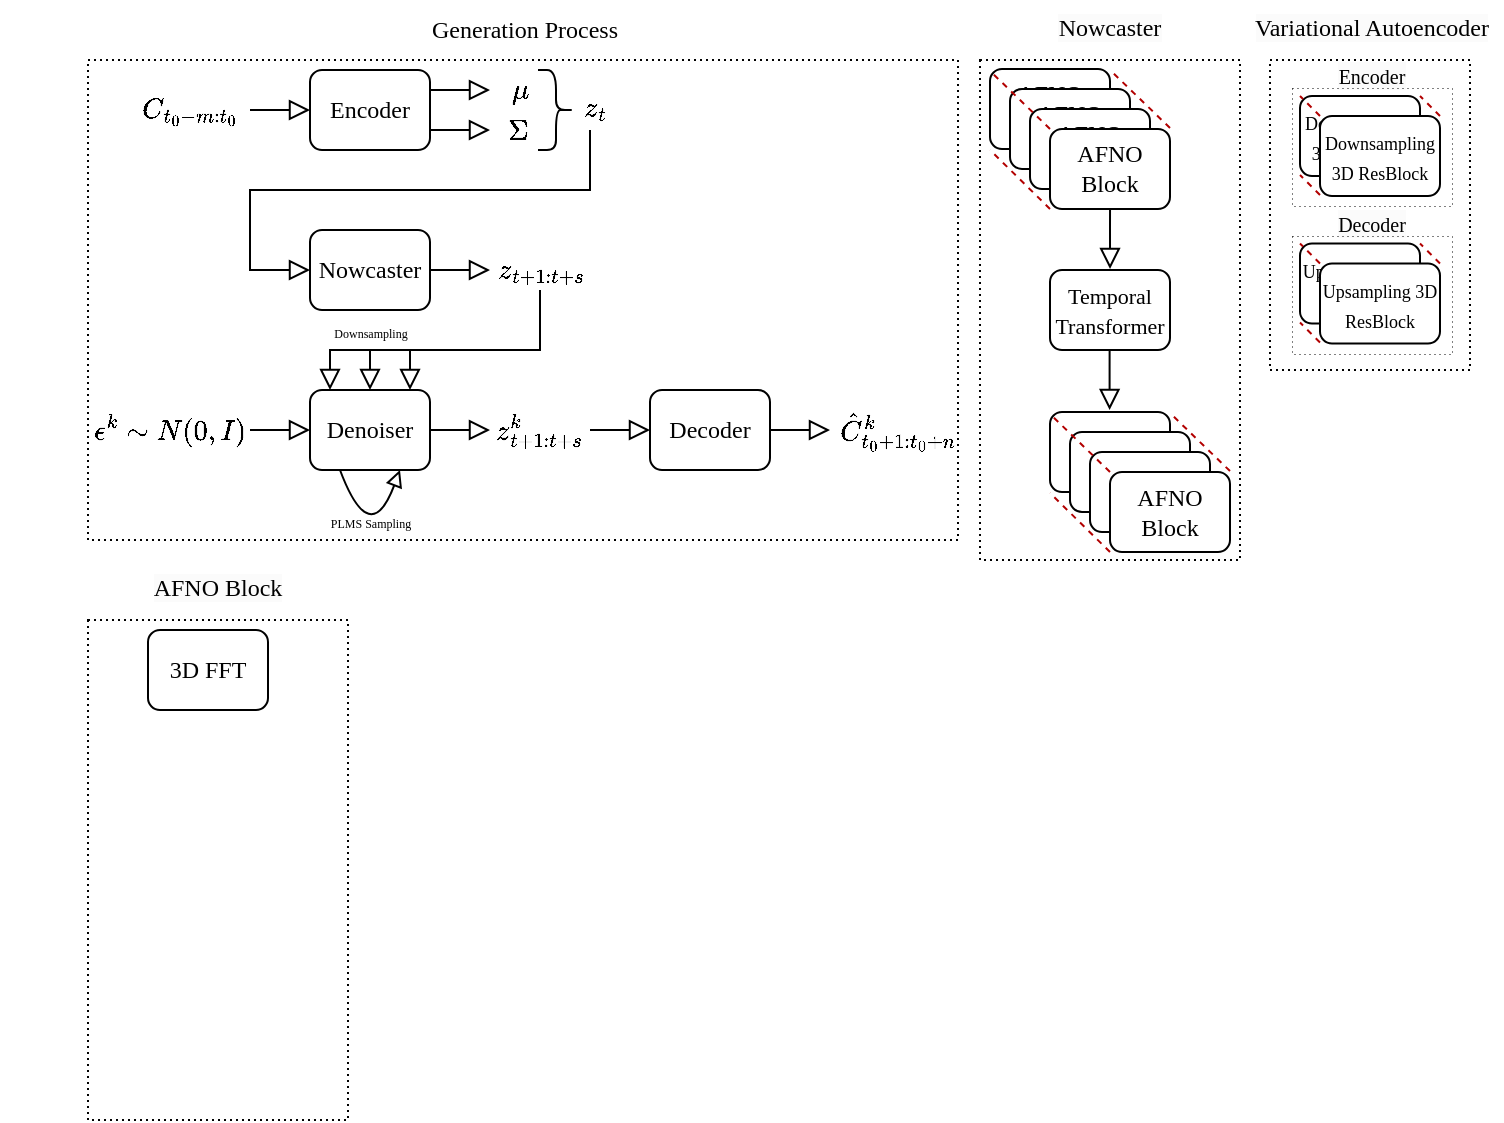 <mxfile version="22.0.4" type="github">
  <diagram id="C5RBs43oDa-KdzZeNtuy" name="Page-1">
    <mxGraphModel dx="1974" dy="658" grid="1" gridSize="10" guides="1" tooltips="1" connect="1" arrows="1" fold="1" page="1" pageScale="1" pageWidth="827" pageHeight="1169" math="1" shadow="0">
      <root>
        <mxCell id="WIyWlLk6GJQsqaUBKTNV-0" />
        <mxCell id="WIyWlLk6GJQsqaUBKTNV-1" parent="WIyWlLk6GJQsqaUBKTNV-0" />
        <mxCell id="aqYyCbA_50fh-Uf4lAGA-56" value="&lt;font style=&quot;border-color: var(--border-color); font-family: &amp;quot;Times New Roman&amp;quot;; font-size: 9px;&quot;&gt;Upsampling 3D ResBloc&lt;/font&gt;&lt;font style=&quot;border-color: var(--border-color); font-family: &amp;quot;Times New Roman&amp;quot;; font-size: 9px;&quot;&gt;k&lt;/font&gt;" style="rounded=1;whiteSpace=wrap;html=1;" vertex="1" parent="WIyWlLk6GJQsqaUBKTNV-1">
          <mxGeometry x="635" y="166.76" width="60" height="40" as="geometry" />
        </mxCell>
        <mxCell id="aqYyCbA_50fh-Uf4lAGA-50" value="&lt;font style=&quot;border-color: var(--border-color); font-family: &amp;quot;Times New Roman&amp;quot;; font-size: 9px;&quot;&gt;Downsampling&lt;br style=&quot;border-color: var(--border-color);&quot;&gt;3D ResBloc&lt;/font&gt;&lt;font style=&quot;border-color: var(--border-color); font-family: &amp;quot;Times New Roman&amp;quot;; font-size: 9px;&quot;&gt;k&lt;/font&gt;" style="rounded=1;whiteSpace=wrap;html=1;" vertex="1" parent="WIyWlLk6GJQsqaUBKTNV-1">
          <mxGeometry x="635" y="93" width="60" height="40" as="geometry" />
        </mxCell>
        <mxCell id="aqYyCbA_50fh-Uf4lAGA-24" value="" style="rounded=0;whiteSpace=wrap;html=1;fillColor=none;dashed=1;dashPattern=1 2;" vertex="1" parent="WIyWlLk6GJQsqaUBKTNV-1">
          <mxGeometry x="475" y="75" width="130" height="250" as="geometry" />
        </mxCell>
        <mxCell id="C5q7l24iI4XxRk2PnPij-22" value="$$z_{t+1:t+s}$$" style="text;html=1;align=center;verticalAlign=middle;resizable=0;points=[];autosize=1;strokeColor=none;fillColor=none;" parent="WIyWlLk6GJQsqaUBKTNV-1" vertex="1">
          <mxGeometry x="200" y="165" width="110" height="30" as="geometry" />
        </mxCell>
        <mxCell id="C5q7l24iI4XxRk2PnPij-26" value="$$\epsilon^{k} \sim N(0, I)$$" style="text;html=1;align=center;verticalAlign=middle;resizable=0;points=[];autosize=1;strokeColor=none;fillColor=none;" parent="WIyWlLk6GJQsqaUBKTNV-1" vertex="1">
          <mxGeometry x="-15" y="245" width="170" height="30" as="geometry" />
        </mxCell>
        <mxCell id="aqYyCbA_50fh-Uf4lAGA-26" value="" style="rounded=0;whiteSpace=wrap;html=1;fillColor=none;dashed=1;dashPattern=1 2;" vertex="1" parent="WIyWlLk6GJQsqaUBKTNV-1">
          <mxGeometry x="29" y="75" width="435" height="240" as="geometry" />
        </mxCell>
        <mxCell id="WIyWlLk6GJQsqaUBKTNV-3" value="&lt;font style=&quot;font-size: 12px;&quot; face=&quot;Times New Roman&quot;&gt;Encoder&lt;/font&gt;" style="rounded=1;whiteSpace=wrap;html=1;fontSize=12;glass=0;strokeWidth=1;shadow=0;" parent="WIyWlLk6GJQsqaUBKTNV-1" vertex="1">
          <mxGeometry x="140" y="80" width="60" height="40" as="geometry" />
        </mxCell>
        <mxCell id="C5q7l24iI4XxRk2PnPij-5" value="$$\mu$$" style="text;html=1;align=center;verticalAlign=middle;resizable=0;points=[];autosize=1;strokeColor=none;fillColor=none;" parent="WIyWlLk6GJQsqaUBKTNV-1" vertex="1">
          <mxGeometry x="210" y="75" width="70" height="30" as="geometry" />
        </mxCell>
        <mxCell id="C5q7l24iI4XxRk2PnPij-6" value="$$\Sigma$$" style="text;html=1;align=center;verticalAlign=middle;resizable=0;points=[];autosize=1;strokeColor=none;fillColor=none;" parent="WIyWlLk6GJQsqaUBKTNV-1" vertex="1">
          <mxGeometry x="199" y="95" width="90" height="30" as="geometry" />
        </mxCell>
        <mxCell id="C5q7l24iI4XxRk2PnPij-8" value="" style="shape=curlyBracket;whiteSpace=wrap;html=1;rounded=1;flipH=1;labelPosition=right;verticalLabelPosition=middle;align=left;verticalAlign=middle;rotation=90;size=0.5;direction=south;" parent="WIyWlLk6GJQsqaUBKTNV-1" vertex="1">
          <mxGeometry x="243" y="91" width="40" height="18" as="geometry" />
        </mxCell>
        <mxCell id="C5q7l24iI4XxRk2PnPij-10" value="$$z_{t}$$" style="text;html=1;align=center;verticalAlign=middle;resizable=0;points=[];autosize=1;strokeColor=none;fillColor=none;" parent="WIyWlLk6GJQsqaUBKTNV-1" vertex="1">
          <mxGeometry x="247" y="84.48" width="70" height="30" as="geometry" />
        </mxCell>
        <mxCell id="C5q7l24iI4XxRk2PnPij-12" value="&lt;font style=&quot;font-size: 12px;&quot; face=&quot;Times New Roman&quot;&gt;Decoder&lt;/font&gt;" style="rounded=1;whiteSpace=wrap;html=1;fontSize=12;glass=0;strokeWidth=1;shadow=0;" parent="WIyWlLk6GJQsqaUBKTNV-1" vertex="1">
          <mxGeometry x="310" y="240" width="60" height="40" as="geometry" />
        </mxCell>
        <mxCell id="C5q7l24iI4XxRk2PnPij-13" value="$$C_{t_{0}-m:t_{0}}$$" style="text;html=1;align=center;verticalAlign=middle;resizable=0;points=[];autosize=1;strokeColor=none;fillColor=none;" parent="WIyWlLk6GJQsqaUBKTNV-1" vertex="1">
          <mxGeometry x="10" y="85" width="140" height="30" as="geometry" />
        </mxCell>
        <mxCell id="C5q7l24iI4XxRk2PnPij-15" value="" style="rounded=0;html=1;jettySize=auto;orthogonalLoop=1;fontSize=11;endArrow=block;endFill=0;endSize=8;strokeWidth=1;shadow=0;labelBackgroundColor=none;edgeStyle=orthogonalEdgeStyle;exitX=1;exitY=0.25;exitDx=0;exitDy=0;" parent="WIyWlLk6GJQsqaUBKTNV-1" edge="1">
          <mxGeometry relative="1" as="geometry">
            <mxPoint x="110" y="100" as="sourcePoint" />
            <mxPoint x="140" y="100" as="targetPoint" />
            <Array as="points">
              <mxPoint x="120" y="99.91" />
              <mxPoint x="120" y="99.91" />
            </Array>
          </mxGeometry>
        </mxCell>
        <mxCell id="C5q7l24iI4XxRk2PnPij-17" value="" style="edgeStyle=segmentEdgeStyle;endArrow=block;html=1;curved=0;rounded=0;endSize=8;startSize=8;endFill=0;" parent="WIyWlLk6GJQsqaUBKTNV-1" edge="1">
          <mxGeometry width="50" height="50" relative="1" as="geometry">
            <mxPoint x="280" y="110" as="sourcePoint" />
            <mxPoint x="140" y="180" as="targetPoint" />
            <Array as="points">
              <mxPoint x="280" y="140" />
              <mxPoint x="110" y="140" />
              <mxPoint x="110" y="180" />
            </Array>
          </mxGeometry>
        </mxCell>
        <mxCell id="C5q7l24iI4XxRk2PnPij-18" value="&lt;font style=&quot;font-size: 12px;&quot; face=&quot;Times New Roman&quot;&gt;Nowcaster&lt;/font&gt;" style="rounded=1;whiteSpace=wrap;html=1;fontSize=12;glass=0;strokeWidth=1;shadow=0;" parent="WIyWlLk6GJQsqaUBKTNV-1" vertex="1">
          <mxGeometry x="140" y="160" width="60" height="40" as="geometry" />
        </mxCell>
        <mxCell id="C5q7l24iI4XxRk2PnPij-19" value="" style="rounded=0;html=1;jettySize=auto;orthogonalLoop=1;fontSize=11;endArrow=block;endFill=0;endSize=8;strokeWidth=1;shadow=0;labelBackgroundColor=none;edgeStyle=orthogonalEdgeStyle;exitX=1;exitY=0.25;exitDx=0;exitDy=0;" parent="WIyWlLk6GJQsqaUBKTNV-1" edge="1">
          <mxGeometry relative="1" as="geometry">
            <mxPoint x="200" y="90" as="sourcePoint" />
            <mxPoint x="230" y="90" as="targetPoint" />
            <Array as="points">
              <mxPoint x="209" y="90.01" />
              <mxPoint x="209" y="90.01" />
            </Array>
          </mxGeometry>
        </mxCell>
        <mxCell id="C5q7l24iI4XxRk2PnPij-20" value="" style="rounded=0;html=1;jettySize=auto;orthogonalLoop=1;fontSize=11;endArrow=block;endFill=0;endSize=8;strokeWidth=1;shadow=0;labelBackgroundColor=none;edgeStyle=orthogonalEdgeStyle;exitX=1;exitY=0.25;exitDx=0;exitDy=0;" parent="WIyWlLk6GJQsqaUBKTNV-1" edge="1">
          <mxGeometry relative="1" as="geometry">
            <mxPoint x="200" y="110" as="sourcePoint" />
            <mxPoint x="230" y="110" as="targetPoint" />
            <Array as="points">
              <mxPoint x="209" y="109.75" />
              <mxPoint x="209" y="109.75" />
            </Array>
          </mxGeometry>
        </mxCell>
        <mxCell id="C5q7l24iI4XxRk2PnPij-21" value="" style="rounded=0;html=1;jettySize=auto;orthogonalLoop=1;fontSize=11;endArrow=block;endFill=0;endSize=8;strokeWidth=1;shadow=0;labelBackgroundColor=none;edgeStyle=orthogonalEdgeStyle;exitX=1;exitY=0.25;exitDx=0;exitDy=0;" parent="WIyWlLk6GJQsqaUBKTNV-1" edge="1">
          <mxGeometry relative="1" as="geometry">
            <mxPoint x="200" y="180" as="sourcePoint" />
            <mxPoint x="230" y="180" as="targetPoint" />
            <Array as="points">
              <mxPoint x="209" y="179.75" />
              <mxPoint x="209" y="179.75" />
            </Array>
          </mxGeometry>
        </mxCell>
        <mxCell id="C5q7l24iI4XxRk2PnPij-23" value="" style="edgeStyle=segmentEdgeStyle;endArrow=block;html=1;curved=0;rounded=0;endSize=8;startSize=8;endFill=0;" parent="WIyWlLk6GJQsqaUBKTNV-1" target="C5q7l24iI4XxRk2PnPij-24" edge="1">
          <mxGeometry width="50" height="50" relative="1" as="geometry">
            <mxPoint x="255" y="190" as="sourcePoint" />
            <mxPoint x="140" y="260" as="targetPoint" />
            <Array as="points">
              <mxPoint x="255" y="220" />
              <mxPoint x="150" y="220" />
            </Array>
          </mxGeometry>
        </mxCell>
        <mxCell id="C5q7l24iI4XxRk2PnPij-24" value="&lt;font style=&quot;font-size: 12px;&quot; face=&quot;Times New Roman&quot;&gt;Denoiser&lt;/font&gt;" style="rounded=1;whiteSpace=wrap;html=1;fontSize=12;glass=0;strokeWidth=1;shadow=0;" parent="WIyWlLk6GJQsqaUBKTNV-1" vertex="1">
          <mxGeometry x="140" y="240" width="60" height="40" as="geometry" />
        </mxCell>
        <mxCell id="C5q7l24iI4XxRk2PnPij-25" value="" style="rounded=0;html=1;jettySize=auto;orthogonalLoop=1;fontSize=11;endArrow=block;endFill=0;endSize=8;strokeWidth=1;shadow=0;labelBackgroundColor=none;edgeStyle=orthogonalEdgeStyle;exitX=1;exitY=0.25;exitDx=0;exitDy=0;entryX=0;entryY=0.5;entryDx=0;entryDy=0;" parent="WIyWlLk6GJQsqaUBKTNV-1" edge="1" target="C5q7l24iI4XxRk2PnPij-24">
          <mxGeometry relative="1" as="geometry">
            <mxPoint x="110" y="260" as="sourcePoint" />
            <mxPoint x="139" y="260" as="targetPoint" />
            <Array as="points" />
          </mxGeometry>
        </mxCell>
        <mxCell id="C5q7l24iI4XxRk2PnPij-27" value="$$z^{k}_{t+1:t+s}$$" style="text;html=1;align=center;verticalAlign=middle;resizable=0;points=[];autosize=1;strokeColor=none;fillColor=none;" parent="WIyWlLk6GJQsqaUBKTNV-1" vertex="1">
          <mxGeometry x="189" y="245" width="130" height="30" as="geometry" />
        </mxCell>
        <mxCell id="C5q7l24iI4XxRk2PnPij-29" value="" style="rounded=0;html=1;jettySize=auto;orthogonalLoop=1;fontSize=11;endArrow=block;endFill=0;endSize=8;strokeWidth=1;shadow=0;labelBackgroundColor=none;edgeStyle=orthogonalEdgeStyle;exitX=1;exitY=0.25;exitDx=0;exitDy=0;" parent="WIyWlLk6GJQsqaUBKTNV-1" edge="1">
          <mxGeometry relative="1" as="geometry">
            <mxPoint x="200" y="260" as="sourcePoint" />
            <mxPoint x="230" y="260" as="targetPoint" />
            <Array as="points">
              <mxPoint x="209" y="259.91" />
              <mxPoint x="209" y="259.91" />
            </Array>
          </mxGeometry>
        </mxCell>
        <mxCell id="C5q7l24iI4XxRk2PnPij-31" value="" style="curved=1;endArrow=block;html=1;rounded=0;exitX=0.25;exitY=1;exitDx=0;exitDy=0;entryX=0.75;entryY=1;entryDx=0;entryDy=0;endFill=0;" parent="WIyWlLk6GJQsqaUBKTNV-1" source="C5q7l24iI4XxRk2PnPij-24" target="C5q7l24iI4XxRk2PnPij-24" edge="1">
          <mxGeometry width="50" height="50" relative="1" as="geometry">
            <mxPoint x="144" y="280" as="sourcePoint" />
            <mxPoint x="194" y="280" as="targetPoint" />
            <Array as="points">
              <mxPoint x="170" y="320" />
            </Array>
          </mxGeometry>
        </mxCell>
        <mxCell id="C5q7l24iI4XxRk2PnPij-32" value="" style="rounded=0;html=1;jettySize=auto;orthogonalLoop=1;fontSize=11;endArrow=block;endFill=0;endSize=8;strokeWidth=1;shadow=0;labelBackgroundColor=none;edgeStyle=orthogonalEdgeStyle;exitX=1;exitY=0.25;exitDx=0;exitDy=0;" parent="WIyWlLk6GJQsqaUBKTNV-1" edge="1">
          <mxGeometry relative="1" as="geometry">
            <mxPoint x="280" y="260" as="sourcePoint" />
            <mxPoint x="310" y="260" as="targetPoint" />
            <Array as="points">
              <mxPoint x="290" y="259.91" />
              <mxPoint x="290" y="259.91" />
            </Array>
          </mxGeometry>
        </mxCell>
        <mxCell id="C5q7l24iI4XxRk2PnPij-33" value="" style="rounded=0;html=1;jettySize=auto;orthogonalLoop=1;fontSize=11;endArrow=block;endFill=0;endSize=8;strokeWidth=1;shadow=0;labelBackgroundColor=none;edgeStyle=orthogonalEdgeStyle;exitX=1;exitY=0.25;exitDx=0;exitDy=0;" parent="WIyWlLk6GJQsqaUBKTNV-1" edge="1">
          <mxGeometry relative="1" as="geometry">
            <mxPoint x="370" y="260" as="sourcePoint" />
            <mxPoint x="400" y="260" as="targetPoint" />
            <Array as="points">
              <mxPoint x="380" y="259.91" />
              <mxPoint x="380" y="259.91" />
            </Array>
          </mxGeometry>
        </mxCell>
        <mxCell id="C5q7l24iI4XxRk2PnPij-34" value="$$\hat{C}^{k}_{t_{0}+1:t_{0}+n}$$" style="text;html=1;align=center;verticalAlign=middle;resizable=0;points=[];autosize=1;strokeColor=none;fillColor=none;" parent="WIyWlLk6GJQsqaUBKTNV-1" vertex="1">
          <mxGeometry x="334" y="245" width="200" height="30" as="geometry" />
        </mxCell>
        <mxCell id="aqYyCbA_50fh-Uf4lAGA-0" value="&lt;font style=&quot;font-size: 6px;&quot; face=&quot;Times New Roman&quot;&gt;PLMS Sampling&lt;/font&gt;" style="text;html=1;align=center;verticalAlign=middle;resizable=0;points=[];autosize=1;strokeColor=none;fillColor=none;" vertex="1" parent="WIyWlLk6GJQsqaUBKTNV-1">
          <mxGeometry x="140" y="290" width="60" height="30" as="geometry" />
        </mxCell>
        <mxCell id="aqYyCbA_50fh-Uf4lAGA-1" value="&lt;font face=&quot;Times New Roman&quot;&gt;AFNO&lt;br&gt;Block&lt;/font&gt;" style="rounded=1;whiteSpace=wrap;html=1;" vertex="1" parent="WIyWlLk6GJQsqaUBKTNV-1">
          <mxGeometry x="480" y="79.48" width="60" height="40" as="geometry" />
        </mxCell>
        <mxCell id="aqYyCbA_50fh-Uf4lAGA-2" value="&lt;font face=&quot;Times New Roman&quot;&gt;AFNO&lt;br&gt;Block&lt;/font&gt;" style="rounded=1;whiteSpace=wrap;html=1;" vertex="1" parent="WIyWlLk6GJQsqaUBKTNV-1">
          <mxGeometry x="490" y="89.48" width="60" height="40" as="geometry" />
        </mxCell>
        <mxCell id="aqYyCbA_50fh-Uf4lAGA-3" value="&lt;font face=&quot;Times New Roman&quot;&gt;AFNO&lt;br&gt;Block&lt;/font&gt;" style="rounded=1;whiteSpace=wrap;html=1;" vertex="1" parent="WIyWlLk6GJQsqaUBKTNV-1">
          <mxGeometry x="500" y="99.48" width="60" height="40" as="geometry" />
        </mxCell>
        <mxCell id="aqYyCbA_50fh-Uf4lAGA-4" value="&lt;font face=&quot;Times New Roman&quot;&gt;AFNO&lt;br&gt;Block&lt;/font&gt;" style="rounded=1;whiteSpace=wrap;html=1;" vertex="1" parent="WIyWlLk6GJQsqaUBKTNV-1">
          <mxGeometry x="510" y="109.48" width="60" height="40" as="geometry" />
        </mxCell>
        <mxCell id="aqYyCbA_50fh-Uf4lAGA-7" value="" style="endArrow=none;dashed=1;html=1;rounded=0;exitX=0;exitY=1;exitDx=0;exitDy=0;fillColor=#e51400;strokeColor=#B20000;" edge="1" parent="WIyWlLk6GJQsqaUBKTNV-1" source="aqYyCbA_50fh-Uf4lAGA-4">
          <mxGeometry width="50" height="50" relative="1" as="geometry">
            <mxPoint x="510" y="140" as="sourcePoint" />
            <mxPoint x="480" y="120" as="targetPoint" />
          </mxGeometry>
        </mxCell>
        <mxCell id="aqYyCbA_50fh-Uf4lAGA-9" value="" style="endArrow=none;dashed=1;html=1;rounded=0;exitX=0;exitY=1;exitDx=0;exitDy=0;fillColor=#e51400;strokeColor=#B20000;" edge="1" parent="WIyWlLk6GJQsqaUBKTNV-1">
          <mxGeometry width="50" height="50" relative="1" as="geometry">
            <mxPoint x="510" y="109.48" as="sourcePoint" />
            <mxPoint x="480" y="80.48" as="targetPoint" />
          </mxGeometry>
        </mxCell>
        <mxCell id="aqYyCbA_50fh-Uf4lAGA-10" value="" style="endArrow=none;dashed=1;html=1;rounded=0;exitX=0;exitY=1;exitDx=0;exitDy=0;fillColor=#e51400;strokeColor=#B20000;" edge="1" parent="WIyWlLk6GJQsqaUBKTNV-1">
          <mxGeometry width="50" height="50" relative="1" as="geometry">
            <mxPoint x="570" y="109.0" as="sourcePoint" />
            <mxPoint x="540" y="80.0" as="targetPoint" />
          </mxGeometry>
        </mxCell>
        <mxCell id="aqYyCbA_50fh-Uf4lAGA-11" value="&lt;font style=&quot;font-size: 11px;&quot; face=&quot;Times New Roman&quot;&gt;Temporal&lt;br&gt;Transformer&lt;/font&gt;" style="rounded=1;whiteSpace=wrap;html=1;" vertex="1" parent="WIyWlLk6GJQsqaUBKTNV-1">
          <mxGeometry x="510" y="180" width="60" height="40" as="geometry" />
        </mxCell>
        <mxCell id="aqYyCbA_50fh-Uf4lAGA-12" value="&lt;font face=&quot;Times New Roman&quot;&gt;AFNO&lt;br&gt;Block&lt;/font&gt;" style="rounded=1;whiteSpace=wrap;html=1;" vertex="1" parent="WIyWlLk6GJQsqaUBKTNV-1">
          <mxGeometry x="510" y="251" width="60" height="40" as="geometry" />
        </mxCell>
        <mxCell id="aqYyCbA_50fh-Uf4lAGA-13" value="&lt;font face=&quot;Times New Roman&quot;&gt;AFNO&lt;br&gt;Block&lt;/font&gt;" style="rounded=1;whiteSpace=wrap;html=1;" vertex="1" parent="WIyWlLk6GJQsqaUBKTNV-1">
          <mxGeometry x="520" y="261" width="60" height="40" as="geometry" />
        </mxCell>
        <mxCell id="aqYyCbA_50fh-Uf4lAGA-14" value="&lt;font face=&quot;Times New Roman&quot;&gt;AFNO&lt;br&gt;Block&lt;/font&gt;" style="rounded=1;whiteSpace=wrap;html=1;" vertex="1" parent="WIyWlLk6GJQsqaUBKTNV-1">
          <mxGeometry x="530" y="271" width="60" height="40" as="geometry" />
        </mxCell>
        <mxCell id="aqYyCbA_50fh-Uf4lAGA-15" value="&lt;font face=&quot;Times New Roman&quot;&gt;AFNO&lt;br&gt;Block&lt;/font&gt;" style="rounded=1;whiteSpace=wrap;html=1;" vertex="1" parent="WIyWlLk6GJQsqaUBKTNV-1">
          <mxGeometry x="540" y="281" width="60" height="40" as="geometry" />
        </mxCell>
        <mxCell id="aqYyCbA_50fh-Uf4lAGA-16" value="" style="endArrow=none;dashed=1;html=1;rounded=0;exitX=0;exitY=1;exitDx=0;exitDy=0;fillColor=#e51400;strokeColor=#B20000;" edge="1" parent="WIyWlLk6GJQsqaUBKTNV-1" source="aqYyCbA_50fh-Uf4lAGA-15">
          <mxGeometry width="50" height="50" relative="1" as="geometry">
            <mxPoint x="540" y="311.52" as="sourcePoint" />
            <mxPoint x="510" y="291.52" as="targetPoint" />
          </mxGeometry>
        </mxCell>
        <mxCell id="aqYyCbA_50fh-Uf4lAGA-17" value="" style="endArrow=none;dashed=1;html=1;rounded=0;exitX=0;exitY=1;exitDx=0;exitDy=0;fillColor=#e51400;strokeColor=#B20000;" edge="1" parent="WIyWlLk6GJQsqaUBKTNV-1">
          <mxGeometry width="50" height="50" relative="1" as="geometry">
            <mxPoint x="540" y="281" as="sourcePoint" />
            <mxPoint x="510" y="252" as="targetPoint" />
          </mxGeometry>
        </mxCell>
        <mxCell id="aqYyCbA_50fh-Uf4lAGA-18" value="" style="endArrow=none;dashed=1;html=1;rounded=0;exitX=0;exitY=1;exitDx=0;exitDy=0;fillColor=#e51400;strokeColor=#B20000;" edge="1" parent="WIyWlLk6GJQsqaUBKTNV-1">
          <mxGeometry width="50" height="50" relative="1" as="geometry">
            <mxPoint x="600" y="280.52" as="sourcePoint" />
            <mxPoint x="570" y="251.52" as="targetPoint" />
          </mxGeometry>
        </mxCell>
        <mxCell id="aqYyCbA_50fh-Uf4lAGA-22" value="" style="rounded=0;html=1;jettySize=auto;orthogonalLoop=1;fontSize=11;endArrow=block;endFill=0;endSize=8;strokeWidth=1;shadow=0;labelBackgroundColor=none;edgeStyle=orthogonalEdgeStyle;" edge="1" parent="WIyWlLk6GJQsqaUBKTNV-1">
          <mxGeometry relative="1" as="geometry">
            <mxPoint x="540.02" y="149.48" as="sourcePoint" />
            <mxPoint x="540.02" y="179.48" as="targetPoint" />
            <Array as="points">
              <mxPoint x="540.02" y="159.48" />
              <mxPoint x="540.02" y="159.48" />
            </Array>
          </mxGeometry>
        </mxCell>
        <mxCell id="aqYyCbA_50fh-Uf4lAGA-23" value="" style="rounded=0;html=1;jettySize=auto;orthogonalLoop=1;fontSize=11;endArrow=block;endFill=0;endSize=8;strokeWidth=1;shadow=0;labelBackgroundColor=none;edgeStyle=orthogonalEdgeStyle;" edge="1" parent="WIyWlLk6GJQsqaUBKTNV-1">
          <mxGeometry relative="1" as="geometry">
            <mxPoint x="539.81" y="220" as="sourcePoint" />
            <mxPoint x="539.81" y="250" as="targetPoint" />
            <Array as="points">
              <mxPoint x="539.81" y="230" />
              <mxPoint x="539.81" y="230" />
            </Array>
          </mxGeometry>
        </mxCell>
        <mxCell id="aqYyCbA_50fh-Uf4lAGA-25" value="&lt;span style=&quot;color: rgb(0, 0, 0); font-family: &amp;quot;Times New Roman&amp;quot;; font-size: 12px; font-style: normal; font-variant-ligatures: normal; font-variant-caps: normal; font-weight: 400; letter-spacing: normal; orphans: 2; text-indent: 0px; text-transform: none; widows: 2; word-spacing: 0px; -webkit-text-stroke-width: 0px; background-color: rgb(251, 251, 251); text-decoration-thickness: initial; text-decoration-style: initial; text-decoration-color: initial; float: none; display: inline !important;&quot;&gt;Nowcaster&lt;/span&gt;" style="text;whiteSpace=wrap;html=1;align=center;" vertex="1" parent="WIyWlLk6GJQsqaUBKTNV-1">
          <mxGeometry x="505" y="45" width="70" height="30" as="geometry" />
        </mxCell>
        <mxCell id="aqYyCbA_50fh-Uf4lAGA-27" value="&lt;font face=&quot;Times New Roman&quot;&gt;Generation Process&lt;/font&gt;" style="text;html=1;align=center;verticalAlign=middle;resizable=0;points=[];autosize=1;strokeColor=none;fillColor=none;" vertex="1" parent="WIyWlLk6GJQsqaUBKTNV-1">
          <mxGeometry x="186.5" y="45" width="120" height="30" as="geometry" />
        </mxCell>
        <mxCell id="aqYyCbA_50fh-Uf4lAGA-28" value="" style="rounded=0;html=1;jettySize=auto;orthogonalLoop=1;fontSize=11;endArrow=block;endFill=0;endSize=8;strokeWidth=1;shadow=0;labelBackgroundColor=none;edgeStyle=orthogonalEdgeStyle;entryX=0.5;entryY=0;entryDx=0;entryDy=0;" edge="1" parent="WIyWlLk6GJQsqaUBKTNV-1">
          <mxGeometry relative="1" as="geometry">
            <mxPoint x="170" y="220" as="sourcePoint" />
            <mxPoint x="170" y="240" as="targetPoint" />
            <Array as="points">
              <mxPoint x="170" y="230" />
            </Array>
          </mxGeometry>
        </mxCell>
        <mxCell id="aqYyCbA_50fh-Uf4lAGA-29" value="" style="rounded=0;html=1;jettySize=auto;orthogonalLoop=1;fontSize=11;endArrow=block;endFill=0;endSize=8;strokeWidth=1;shadow=0;labelBackgroundColor=none;edgeStyle=orthogonalEdgeStyle;entryX=0.5;entryY=0;entryDx=0;entryDy=0;" edge="1" parent="WIyWlLk6GJQsqaUBKTNV-1">
          <mxGeometry relative="1" as="geometry">
            <mxPoint x="190" y="220" as="sourcePoint" />
            <mxPoint x="190" y="240" as="targetPoint" />
            <Array as="points">
              <mxPoint x="190" y="230" />
            </Array>
          </mxGeometry>
        </mxCell>
        <mxCell id="aqYyCbA_50fh-Uf4lAGA-30" value="&lt;font style=&quot;font-size: 6px;&quot; face=&quot;Times New Roman&quot;&gt;Downsampling&lt;/font&gt;" style="text;html=1;align=center;verticalAlign=middle;resizable=0;points=[];autosize=1;strokeColor=none;fillColor=none;" vertex="1" parent="WIyWlLk6GJQsqaUBKTNV-1">
          <mxGeometry x="140" y="195" width="60" height="30" as="geometry" />
        </mxCell>
        <mxCell id="aqYyCbA_50fh-Uf4lAGA-36" value="" style="endArrow=none;dashed=1;html=1;rounded=0;fillColor=#e51400;strokeColor=#B20000;" edge="1" parent="WIyWlLk6GJQsqaUBKTNV-1">
          <mxGeometry width="50" height="50" relative="1" as="geometry">
            <mxPoint x="645" y="103" as="sourcePoint" />
            <mxPoint x="635" y="93" as="targetPoint" />
          </mxGeometry>
        </mxCell>
        <mxCell id="aqYyCbA_50fh-Uf4lAGA-49" value="&lt;span style=&quot;color: rgb(0, 0, 0); font-family: &amp;quot;Times New Roman&amp;quot;; font-size: 12px; font-style: normal; font-variant-ligatures: normal; font-variant-caps: normal; font-weight: 400; letter-spacing: normal; orphans: 2; text-indent: 0px; text-transform: none; widows: 2; word-spacing: 0px; -webkit-text-stroke-width: 0px; background-color: rgb(251, 251, 251); text-decoration-thickness: initial; text-decoration-style: initial; text-decoration-color: initial; float: none; display: inline !important;&quot;&gt;Variational Autoencoder&lt;/span&gt;" style="text;whiteSpace=wrap;html=1;align=center;" vertex="1" parent="WIyWlLk6GJQsqaUBKTNV-1">
          <mxGeometry x="606" y="45" width="130" height="30" as="geometry" />
        </mxCell>
        <mxCell id="aqYyCbA_50fh-Uf4lAGA-52" value="" style="endArrow=none;dashed=1;html=1;rounded=0;fillColor=#e51400;strokeColor=#B20000;" edge="1" parent="WIyWlLk6GJQsqaUBKTNV-1">
          <mxGeometry width="50" height="50" relative="1" as="geometry">
            <mxPoint x="645" y="142.48" as="sourcePoint" />
            <mxPoint x="635" y="132.48" as="targetPoint" />
          </mxGeometry>
        </mxCell>
        <mxCell id="aqYyCbA_50fh-Uf4lAGA-53" value="" style="endArrow=none;dashed=1;html=1;rounded=0;fillColor=#e51400;strokeColor=#B20000;" edge="1" parent="WIyWlLk6GJQsqaUBKTNV-1">
          <mxGeometry width="50" height="50" relative="1" as="geometry">
            <mxPoint x="705" y="103" as="sourcePoint" />
            <mxPoint x="695" y="93.0" as="targetPoint" />
          </mxGeometry>
        </mxCell>
        <mxCell id="aqYyCbA_50fh-Uf4lAGA-51" value="&lt;font face=&quot;Times New Roman&quot;&gt;&lt;font style=&quot;font-size: 9px;&quot;&gt;Downsampling&lt;br&gt;3D ResBloc&lt;/font&gt;&lt;font style=&quot;font-size: 9px;&quot;&gt;k&lt;/font&gt;&lt;/font&gt;" style="rounded=1;whiteSpace=wrap;html=1;" vertex="1" parent="WIyWlLk6GJQsqaUBKTNV-1">
          <mxGeometry x="645" y="103" width="60" height="40" as="geometry" />
        </mxCell>
        <mxCell id="aqYyCbA_50fh-Uf4lAGA-55" value="&lt;span style=&quot;color: rgb(0, 0, 0); font-family: &amp;quot;Times New Roman&amp;quot;; font-style: normal; font-variant-ligatures: normal; font-variant-caps: normal; font-weight: 400; letter-spacing: normal; orphans: 2; text-indent: 0px; text-transform: none; widows: 2; word-spacing: 0px; -webkit-text-stroke-width: 0px; background-color: rgb(251, 251, 251); text-decoration-thickness: initial; text-decoration-style: initial; text-decoration-color: initial; float: none; display: inline !important;&quot;&gt;&lt;font style=&quot;font-size: 10px;&quot;&gt;Encoder&lt;/font&gt;&lt;/span&gt;" style="text;whiteSpace=wrap;html=1;align=center;" vertex="1" parent="WIyWlLk6GJQsqaUBKTNV-1">
          <mxGeometry x="606" y="69.48" width="130" height="30" as="geometry" />
        </mxCell>
        <mxCell id="aqYyCbA_50fh-Uf4lAGA-57" value="" style="endArrow=none;dashed=1;html=1;rounded=0;fillColor=#e51400;strokeColor=#B20000;" edge="1" parent="WIyWlLk6GJQsqaUBKTNV-1">
          <mxGeometry width="50" height="50" relative="1" as="geometry">
            <mxPoint x="645" y="176.76" as="sourcePoint" />
            <mxPoint x="635" y="166.76" as="targetPoint" />
          </mxGeometry>
        </mxCell>
        <mxCell id="aqYyCbA_50fh-Uf4lAGA-58" value="" style="endArrow=none;dashed=1;html=1;rounded=0;fillColor=#e51400;strokeColor=#B20000;" edge="1" parent="WIyWlLk6GJQsqaUBKTNV-1">
          <mxGeometry width="50" height="50" relative="1" as="geometry">
            <mxPoint x="645" y="216.24" as="sourcePoint" />
            <mxPoint x="635" y="206.24" as="targetPoint" />
          </mxGeometry>
        </mxCell>
        <mxCell id="aqYyCbA_50fh-Uf4lAGA-59" value="" style="endArrow=none;dashed=1;html=1;rounded=0;fillColor=#e51400;strokeColor=#B20000;" edge="1" parent="WIyWlLk6GJQsqaUBKTNV-1">
          <mxGeometry width="50" height="50" relative="1" as="geometry">
            <mxPoint x="705" y="176.76" as="sourcePoint" />
            <mxPoint x="695" y="166.76" as="targetPoint" />
          </mxGeometry>
        </mxCell>
        <mxCell id="aqYyCbA_50fh-Uf4lAGA-60" value="&lt;font face=&quot;Times New Roman&quot;&gt;&lt;font style=&quot;font-size: 9px;&quot;&gt;Upsampling 3D ResBloc&lt;/font&gt;&lt;font style=&quot;font-size: 9px;&quot;&gt;k&lt;/font&gt;&lt;/font&gt;" style="rounded=1;whiteSpace=wrap;html=1;" vertex="1" parent="WIyWlLk6GJQsqaUBKTNV-1">
          <mxGeometry x="645" y="176.76" width="60" height="40" as="geometry" />
        </mxCell>
        <mxCell id="aqYyCbA_50fh-Uf4lAGA-61" value="&lt;span style=&quot;color: rgb(0, 0, 0); font-family: &amp;quot;Times New Roman&amp;quot;; font-style: normal; font-variant-ligatures: normal; font-variant-caps: normal; font-weight: 400; letter-spacing: normal; orphans: 2; text-indent: 0px; text-transform: none; widows: 2; word-spacing: 0px; -webkit-text-stroke-width: 0px; background-color: rgb(251, 251, 251); text-decoration-thickness: initial; text-decoration-style: initial; text-decoration-color: initial; float: none; display: inline !important;&quot;&gt;&lt;font style=&quot;font-size: 10px;&quot;&gt;Decoder&lt;/font&gt;&lt;/span&gt;" style="text;whiteSpace=wrap;html=1;align=center;" vertex="1" parent="WIyWlLk6GJQsqaUBKTNV-1">
          <mxGeometry x="606" y="143.24" width="130" height="30" as="geometry" />
        </mxCell>
        <mxCell id="aqYyCbA_50fh-Uf4lAGA-62" value="" style="rounded=0;whiteSpace=wrap;html=1;fillColor=none;dashed=1;dashPattern=1 2;" vertex="1" parent="WIyWlLk6GJQsqaUBKTNV-1">
          <mxGeometry x="620" y="75" width="100" height="155" as="geometry" />
        </mxCell>
        <mxCell id="aqYyCbA_50fh-Uf4lAGA-63" value="" style="rounded=0;whiteSpace=wrap;html=1;fillColor=none;dashed=1;dashPattern=1 4;strokeWidth=0.5;" vertex="1" parent="WIyWlLk6GJQsqaUBKTNV-1">
          <mxGeometry x="631" y="89" width="80" height="59" as="geometry" />
        </mxCell>
        <mxCell id="aqYyCbA_50fh-Uf4lAGA-64" value="" style="rounded=0;whiteSpace=wrap;html=1;fillColor=none;dashed=1;dashPattern=1 4;strokeWidth=0.5;" vertex="1" parent="WIyWlLk6GJQsqaUBKTNV-1">
          <mxGeometry x="631" y="163" width="80" height="59" as="geometry" />
        </mxCell>
        <mxCell id="aqYyCbA_50fh-Uf4lAGA-65" value="" style="rounded=0;whiteSpace=wrap;html=1;fillColor=none;dashed=1;dashPattern=1 2;" vertex="1" parent="WIyWlLk6GJQsqaUBKTNV-1">
          <mxGeometry x="29" y="355" width="130" height="250" as="geometry" />
        </mxCell>
        <mxCell id="aqYyCbA_50fh-Uf4lAGA-83" value="&lt;span style=&quot;color: rgb(0, 0, 0); font-family: &amp;quot;Times New Roman&amp;quot;; font-size: 12px; font-style: normal; font-variant-ligatures: normal; font-variant-caps: normal; font-weight: 400; letter-spacing: normal; orphans: 2; text-indent: 0px; text-transform: none; widows: 2; word-spacing: 0px; -webkit-text-stroke-width: 0px; background-color: rgb(251, 251, 251); text-decoration-thickness: initial; text-decoration-style: initial; text-decoration-color: initial; float: none; display: inline !important;&quot;&gt;AFNO Block&lt;/span&gt;" style="text;whiteSpace=wrap;html=1;align=center;" vertex="1" parent="WIyWlLk6GJQsqaUBKTNV-1">
          <mxGeometry x="59" y="325" width="70" height="30" as="geometry" />
        </mxCell>
        <mxCell id="aqYyCbA_50fh-Uf4lAGA-84" value="&lt;font face=&quot;Times New Roman&quot;&gt;3D FFT&lt;/font&gt;" style="rounded=1;whiteSpace=wrap;html=1;" vertex="1" parent="WIyWlLk6GJQsqaUBKTNV-1">
          <mxGeometry x="59" y="360" width="60" height="40" as="geometry" />
        </mxCell>
      </root>
    </mxGraphModel>
  </diagram>
</mxfile>
